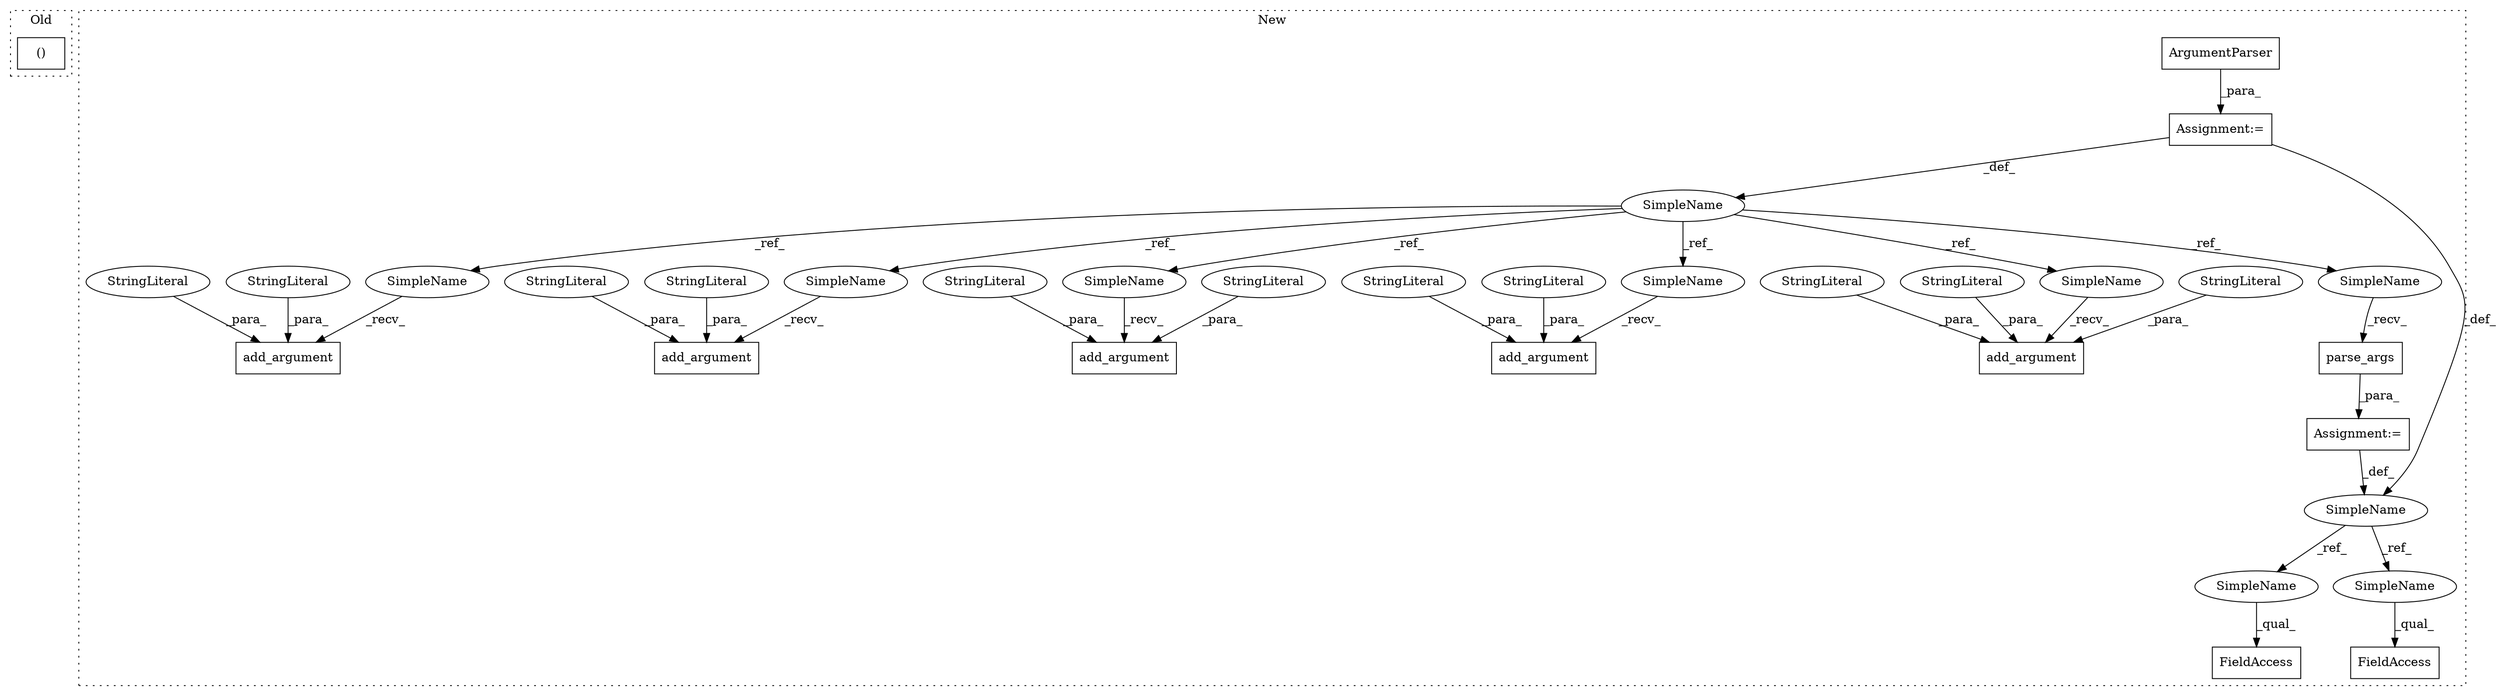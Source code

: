 digraph G {
subgraph cluster0 {
1 [label="()" a="106" s="787" l="15" shape="box"];
label = "Old";
style="dotted";
}
subgraph cluster1 {
2 [label="ArgumentParser" a="32" s="835" l="16" shape="box"];
3 [label="add_argument" a="32" s="1255,1358" l="13,1" shape="box"];
4 [label="StringLiteral" a="45" s="1303" l="55" shape="ellipse"];
5 [label="StringLiteral" a="45" s="1268" l="21" shape="ellipse"];
6 [label="StringLiteral" a="45" s="1290" l="12" shape="ellipse"];
7 [label="Assignment:=" a="7" s="825" l="1" shape="box"];
8 [label="Assignment:=" a="7" s="1459" l="1" shape="box"];
9 [label="parse_args" a="32" s="1437" l="12" shape="box"];
10 [label="FieldAccess" a="22" s="1515" l="12" shape="box"];
11 [label="SimpleName" a="42" s="819" l="6" shape="ellipse"];
12 [label="add_argument" a="32" s="1191,1241" l="13,1" shape="box"];
13 [label="StringLiteral" a="45" s="1224" l="17" shape="ellipse"];
14 [label="add_argument" a="32" s="1113,1177" l="13,1" shape="box"];
15 [label="StringLiteral" a="45" s="1204" l="9" shape="ellipse"];
16 [label="StringLiteral" a="45" s="1151" l="26" shape="ellipse"];
17 [label="StringLiteral" a="45" s="1126" l="17" shape="ellipse"];
18 [label="SimpleName" a="42" s="1455" l="4" shape="ellipse"];
19 [label="FieldAccess" a="22" s="1916" l="22" shape="box"];
20 [label="add_argument" a="32" s="951,1018" l="13,1" shape="box"];
21 [label="StringLiteral" a="45" s="964" l="11" shape="ellipse"];
22 [label="add_argument" a="32" s="864,937" l="13,1" shape="box"];
23 [label="StringLiteral" a="45" s="898" l="39" shape="ellipse"];
24 [label="StringLiteral" a="45" s="877" l="13" shape="ellipse"];
25 [label="StringLiteral" a="45" s="983" l="35" shape="ellipse"];
26 [label="SimpleName" a="42" s="1248" l="6" shape="ellipse"];
27 [label="SimpleName" a="42" s="857" l="6" shape="ellipse"];
28 [label="SimpleName" a="42" s="1106" l="6" shape="ellipse"];
29 [label="SimpleName" a="42" s="1184" l="6" shape="ellipse"];
30 [label="SimpleName" a="42" s="944" l="6" shape="ellipse"];
31 [label="SimpleName" a="42" s="1430" l="6" shape="ellipse"];
32 [label="SimpleName" a="42" s="1916" l="4" shape="ellipse"];
33 [label="SimpleName" a="42" s="1515" l="4" shape="ellipse"];
label = "New";
style="dotted";
}
2 -> 7 [label="_para_"];
4 -> 3 [label="_para_"];
5 -> 3 [label="_para_"];
6 -> 3 [label="_para_"];
7 -> 11 [label="_def_"];
7 -> 18 [label="_def_"];
8 -> 18 [label="_def_"];
9 -> 8 [label="_para_"];
11 -> 28 [label="_ref_"];
11 -> 29 [label="_ref_"];
11 -> 31 [label="_ref_"];
11 -> 30 [label="_ref_"];
11 -> 26 [label="_ref_"];
11 -> 27 [label="_ref_"];
13 -> 12 [label="_para_"];
15 -> 12 [label="_para_"];
16 -> 14 [label="_para_"];
17 -> 14 [label="_para_"];
18 -> 32 [label="_ref_"];
18 -> 33 [label="_ref_"];
21 -> 20 [label="_para_"];
23 -> 22 [label="_para_"];
24 -> 22 [label="_para_"];
25 -> 20 [label="_para_"];
26 -> 3 [label="_recv_"];
27 -> 22 [label="_recv_"];
28 -> 14 [label="_recv_"];
29 -> 12 [label="_recv_"];
30 -> 20 [label="_recv_"];
31 -> 9 [label="_recv_"];
32 -> 19 [label="_qual_"];
33 -> 10 [label="_qual_"];
}